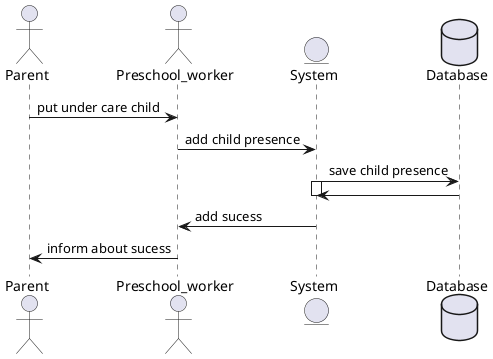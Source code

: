 @startuml recive_child
actor Parent  as parent
actor Preschool_worker as worker
entity System   as system
database    Database    as db

parent -> worker : put under care child
worker -> system : add child presence
system -> db : save child presence
activate system
db -> system
deactivate system
system -> worker: add sucess

worker -> parent: inform about sucess

@enduml